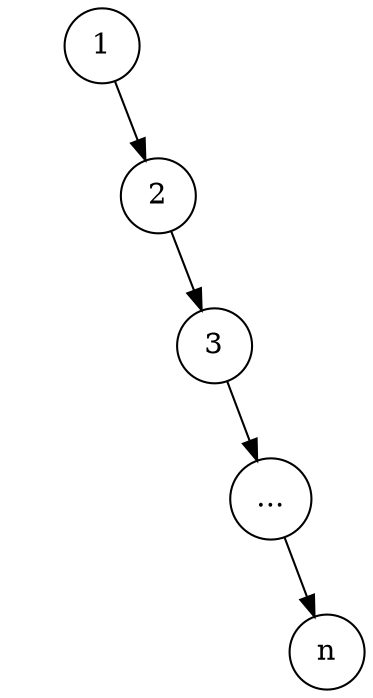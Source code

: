 /*unbalanced binary tree*/
digraph G{
    margin="0";
	node [shape=circle];
	/*nil node to make the tree balanced*/
	e1[label="", style=invis];
	e2[label="", style=invis];
	e3[label="", style=invis];
	en[label="", style=invis];
	1->e1[style=invis];
	2->e2[style=invis];
	3->e3[style=invis];
	"..."->en[style=invis];
	1 -> 2 -> 3 -> "..." -> n;
}
